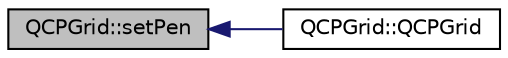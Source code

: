 digraph "QCPGrid::setPen"
{
  edge [fontname="Helvetica",fontsize="10",labelfontname="Helvetica",labelfontsize="10"];
  node [fontname="Helvetica",fontsize="10",shape=record];
  rankdir="LR";
  Node1 [label="QCPGrid::setPen",height=0.2,width=0.4,color="black", fillcolor="grey75", style="filled", fontcolor="black"];
  Node1 -> Node2 [dir="back",color="midnightblue",fontsize="10",style="solid",fontname="Helvetica"];
  Node2 [label="QCPGrid::QCPGrid",height=0.2,width=0.4,color="black", fillcolor="white", style="filled",URL="$class_q_c_p_grid.html#acd1cdd2909625388a13048b698494a17"];
}
